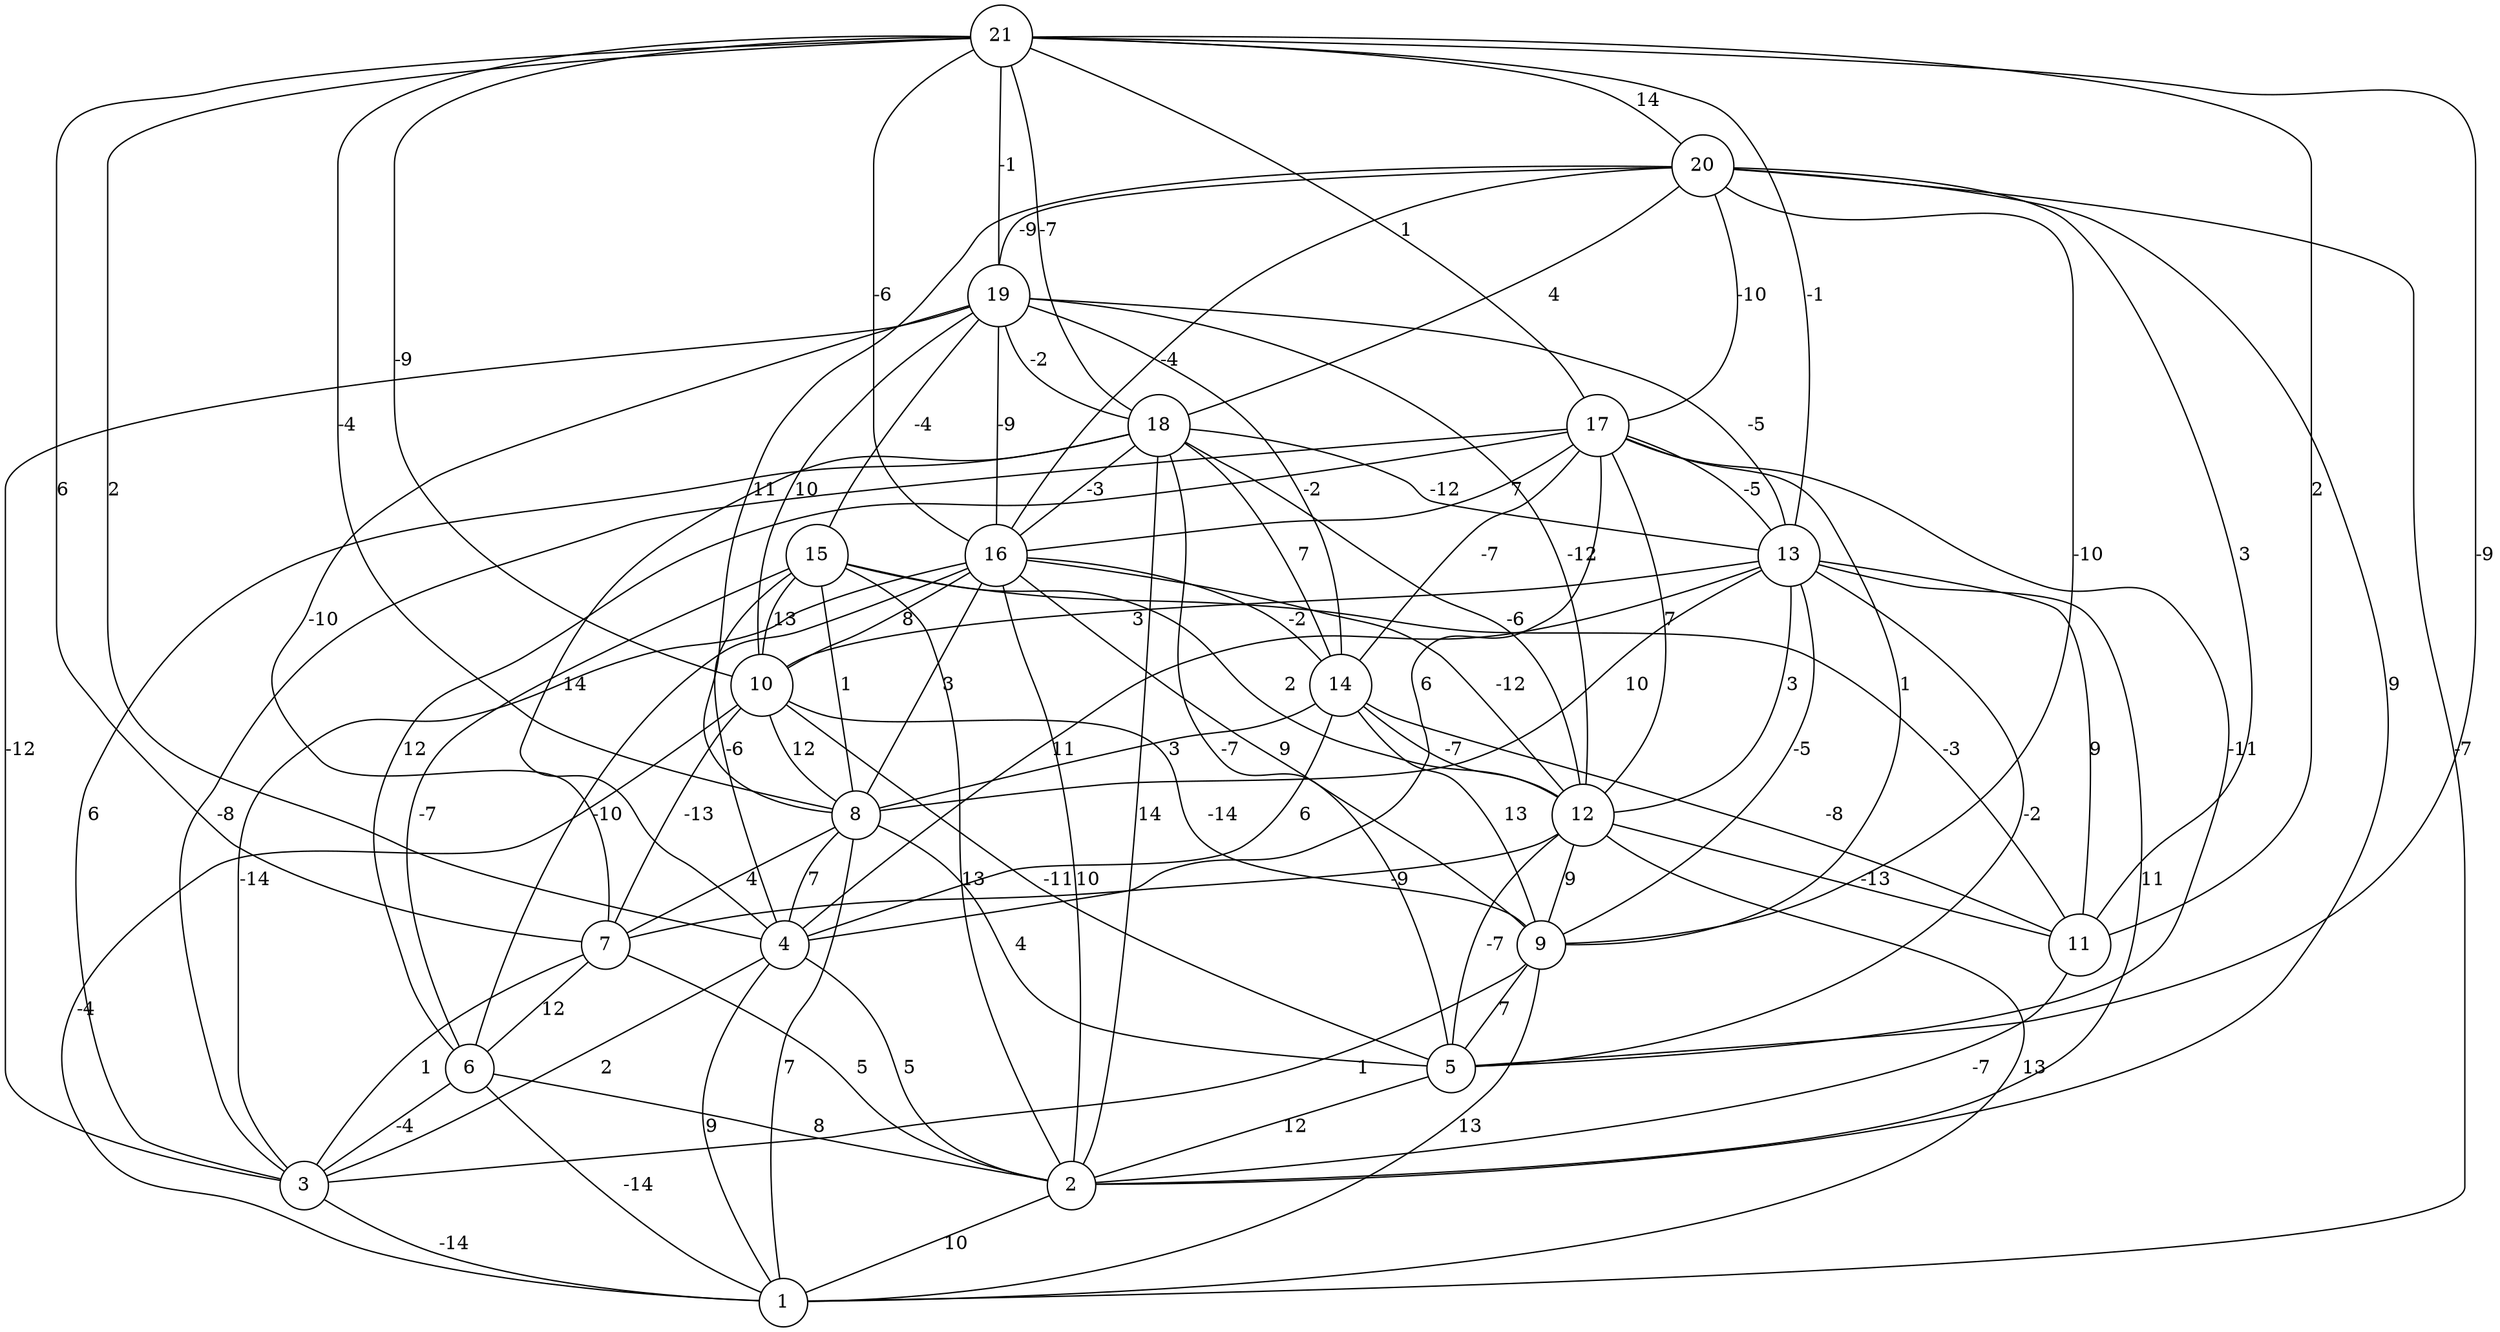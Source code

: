 graph { 
	 fontname="Helvetica,Arial,sans-serif" 
	 node [shape = circle]; 
	 21 -- 4 [label = "2"];
	 21 -- 5 [label = "-9"];
	 21 -- 7 [label = "6"];
	 21 -- 8 [label = "-4"];
	 21 -- 10 [label = "-9"];
	 21 -- 11 [label = "2"];
	 21 -- 13 [label = "-1"];
	 21 -- 16 [label = "-6"];
	 21 -- 17 [label = "1"];
	 21 -- 18 [label = "-7"];
	 21 -- 19 [label = "-1"];
	 21 -- 20 [label = "14"];
	 20 -- 1 [label = "-7"];
	 20 -- 2 [label = "9"];
	 20 -- 8 [label = "11"];
	 20 -- 9 [label = "-10"];
	 20 -- 11 [label = "3"];
	 20 -- 16 [label = "-4"];
	 20 -- 17 [label = "-10"];
	 20 -- 18 [label = "4"];
	 20 -- 19 [label = "-9"];
	 19 -- 3 [label = "-12"];
	 19 -- 7 [label = "-10"];
	 19 -- 10 [label = "10"];
	 19 -- 12 [label = "-12"];
	 19 -- 13 [label = "-5"];
	 19 -- 14 [label = "-2"];
	 19 -- 15 [label = "-4"];
	 19 -- 16 [label = "-9"];
	 19 -- 18 [label = "-2"];
	 18 -- 2 [label = "14"];
	 18 -- 3 [label = "6"];
	 18 -- 4 [label = "14"];
	 18 -- 5 [label = "-7"];
	 18 -- 12 [label = "-6"];
	 18 -- 13 [label = "-12"];
	 18 -- 14 [label = "7"];
	 18 -- 16 [label = "-3"];
	 17 -- 3 [label = "-8"];
	 17 -- 4 [label = "6"];
	 17 -- 5 [label = "-11"];
	 17 -- 6 [label = "12"];
	 17 -- 9 [label = "1"];
	 17 -- 12 [label = "7"];
	 17 -- 13 [label = "-5"];
	 17 -- 14 [label = "-7"];
	 17 -- 16 [label = "7"];
	 16 -- 2 [label = "10"];
	 16 -- 3 [label = "-14"];
	 16 -- 6 [label = "-10"];
	 16 -- 8 [label = "3"];
	 16 -- 9 [label = "9"];
	 16 -- 10 [label = "8"];
	 16 -- 12 [label = "-12"];
	 16 -- 14 [label = "-2"];
	 15 -- 2 [label = "13"];
	 15 -- 4 [label = "-6"];
	 15 -- 6 [label = "-7"];
	 15 -- 8 [label = "1"];
	 15 -- 10 [label = "13"];
	 15 -- 11 [label = "-3"];
	 15 -- 12 [label = "2"];
	 14 -- 4 [label = "6"];
	 14 -- 8 [label = "3"];
	 14 -- 9 [label = "13"];
	 14 -- 11 [label = "-8"];
	 14 -- 12 [label = "-7"];
	 13 -- 2 [label = "11"];
	 13 -- 4 [label = "11"];
	 13 -- 5 [label = "-2"];
	 13 -- 8 [label = "10"];
	 13 -- 9 [label = "-5"];
	 13 -- 10 [label = "3"];
	 13 -- 11 [label = "9"];
	 13 -- 12 [label = "3"];
	 12 -- 1 [label = "13"];
	 12 -- 5 [label = "-7"];
	 12 -- 7 [label = "-9"];
	 12 -- 9 [label = "9"];
	 12 -- 11 [label = "-13"];
	 11 -- 2 [label = "-7"];
	 10 -- 1 [label = "-4"];
	 10 -- 5 [label = "-11"];
	 10 -- 7 [label = "-13"];
	 10 -- 8 [label = "12"];
	 10 -- 9 [label = "-14"];
	 9 -- 1 [label = "13"];
	 9 -- 3 [label = "1"];
	 9 -- 5 [label = "7"];
	 8 -- 1 [label = "7"];
	 8 -- 4 [label = "7"];
	 8 -- 5 [label = "4"];
	 8 -- 7 [label = "4"];
	 7 -- 2 [label = "5"];
	 7 -- 3 [label = "1"];
	 7 -- 6 [label = "12"];
	 6 -- 1 [label = "-14"];
	 6 -- 2 [label = "8"];
	 6 -- 3 [label = "-4"];
	 5 -- 2 [label = "12"];
	 4 -- 1 [label = "9"];
	 4 -- 2 [label = "5"];
	 4 -- 3 [label = "2"];
	 3 -- 1 [label = "-14"];
	 2 -- 1 [label = "10"];
	 1;
	 2;
	 3;
	 4;
	 5;
	 6;
	 7;
	 8;
	 9;
	 10;
	 11;
	 12;
	 13;
	 14;
	 15;
	 16;
	 17;
	 18;
	 19;
	 20;
	 21;
}
